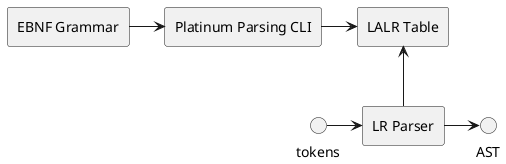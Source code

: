 @startuml

skinparam monochrome true

rectangle "LR Parser" as parser

rectangle "LALR Table" as table
rectangle "Platinum Parsing CLI" as pp
rectangle "EBNF Grammar" as ebnf

tokens -> parser
parser -> AST

table <-- parser
ebnf -> pp
pp -> table

@enduml
